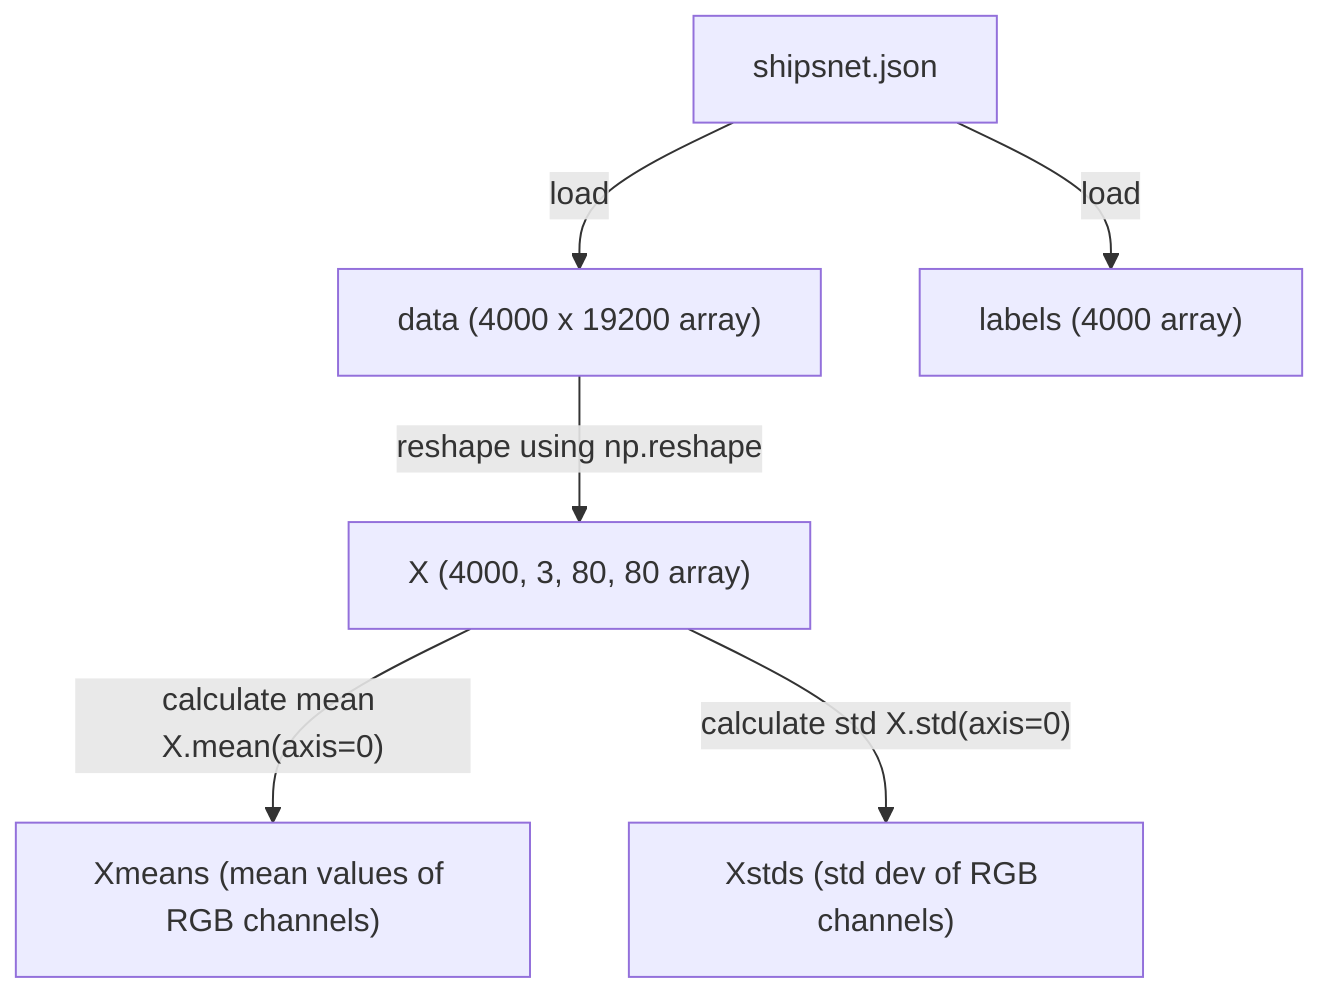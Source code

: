 flowchart TD
    %% Data Sources
    data_source_json["shipsnet.json"]
    
    %% Data Variables
    data["data (4000 x 19200 array)"]
    labels["labels (4000 array)"]
    X["X (4000, 3, 80, 80 array)"]
    Xmeans["Xmeans (mean values of RGB channels)"]
    Xstds["Xstds (std dev of RGB channels)"]
    
    %% Data Flow
    data_source_json --> |"load"| data
    data_source_json --> |"load"| labels
    data --> |"reshape using np.reshape"| X
    X --> |"calculate mean X.mean(axis=0)"| Xmeans
    X --> |"calculate std X.std(axis=0)"| Xstds